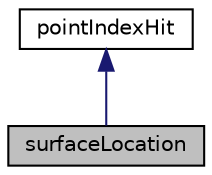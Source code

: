 digraph "surfaceLocation"
{
  bgcolor="transparent";
  edge [fontname="Helvetica",fontsize="10",labelfontname="Helvetica",labelfontsize="10"];
  node [fontname="Helvetica",fontsize="10",shape=record];
  Node1 [label="surfaceLocation",height=0.2,width=0.4,color="black", fillcolor="grey75", style="filled", fontcolor="black"];
  Node2 -> Node1 [dir="back",color="midnightblue",fontsize="10",style="solid",fontname="Helvetica"];
  Node2 [label="pointIndexHit",height=0.2,width=0.4,color="black",URL="$a01929.html",tooltip="This class describes the interaction of (usually) a face and a point. It carries the info of a succes..."];
}
